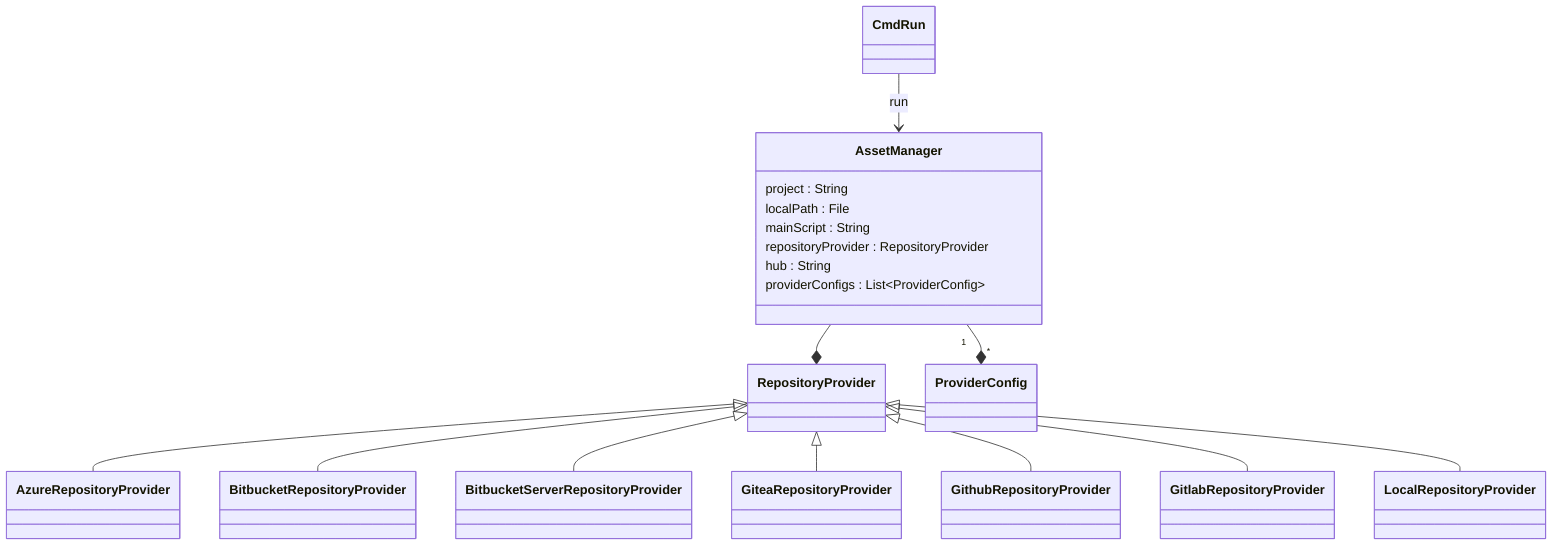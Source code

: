 classDiagram
    %%
    %% nextflow.scm
    %%
    CmdRun --> AssetManager : run

    class AssetManager {
        project : String
        localPath : File
        mainScript : String
        repositoryProvider : RepositoryProvider
        hub : String
        providerConfigs : List~ProviderConfig~
    }
    AssetManager --* RepositoryProvider
    AssetManager "1" --* "*" ProviderConfig

    RepositoryProvider <|-- AzureRepositoryProvider
    RepositoryProvider <|-- BitbucketRepositoryProvider
    RepositoryProvider <|-- BitbucketServerRepositoryProvider
    RepositoryProvider <|-- GiteaRepositoryProvider
    RepositoryProvider <|-- GithubRepositoryProvider
    RepositoryProvider <|-- GitlabRepositoryProvider
    RepositoryProvider <|-- LocalRepositoryProvider